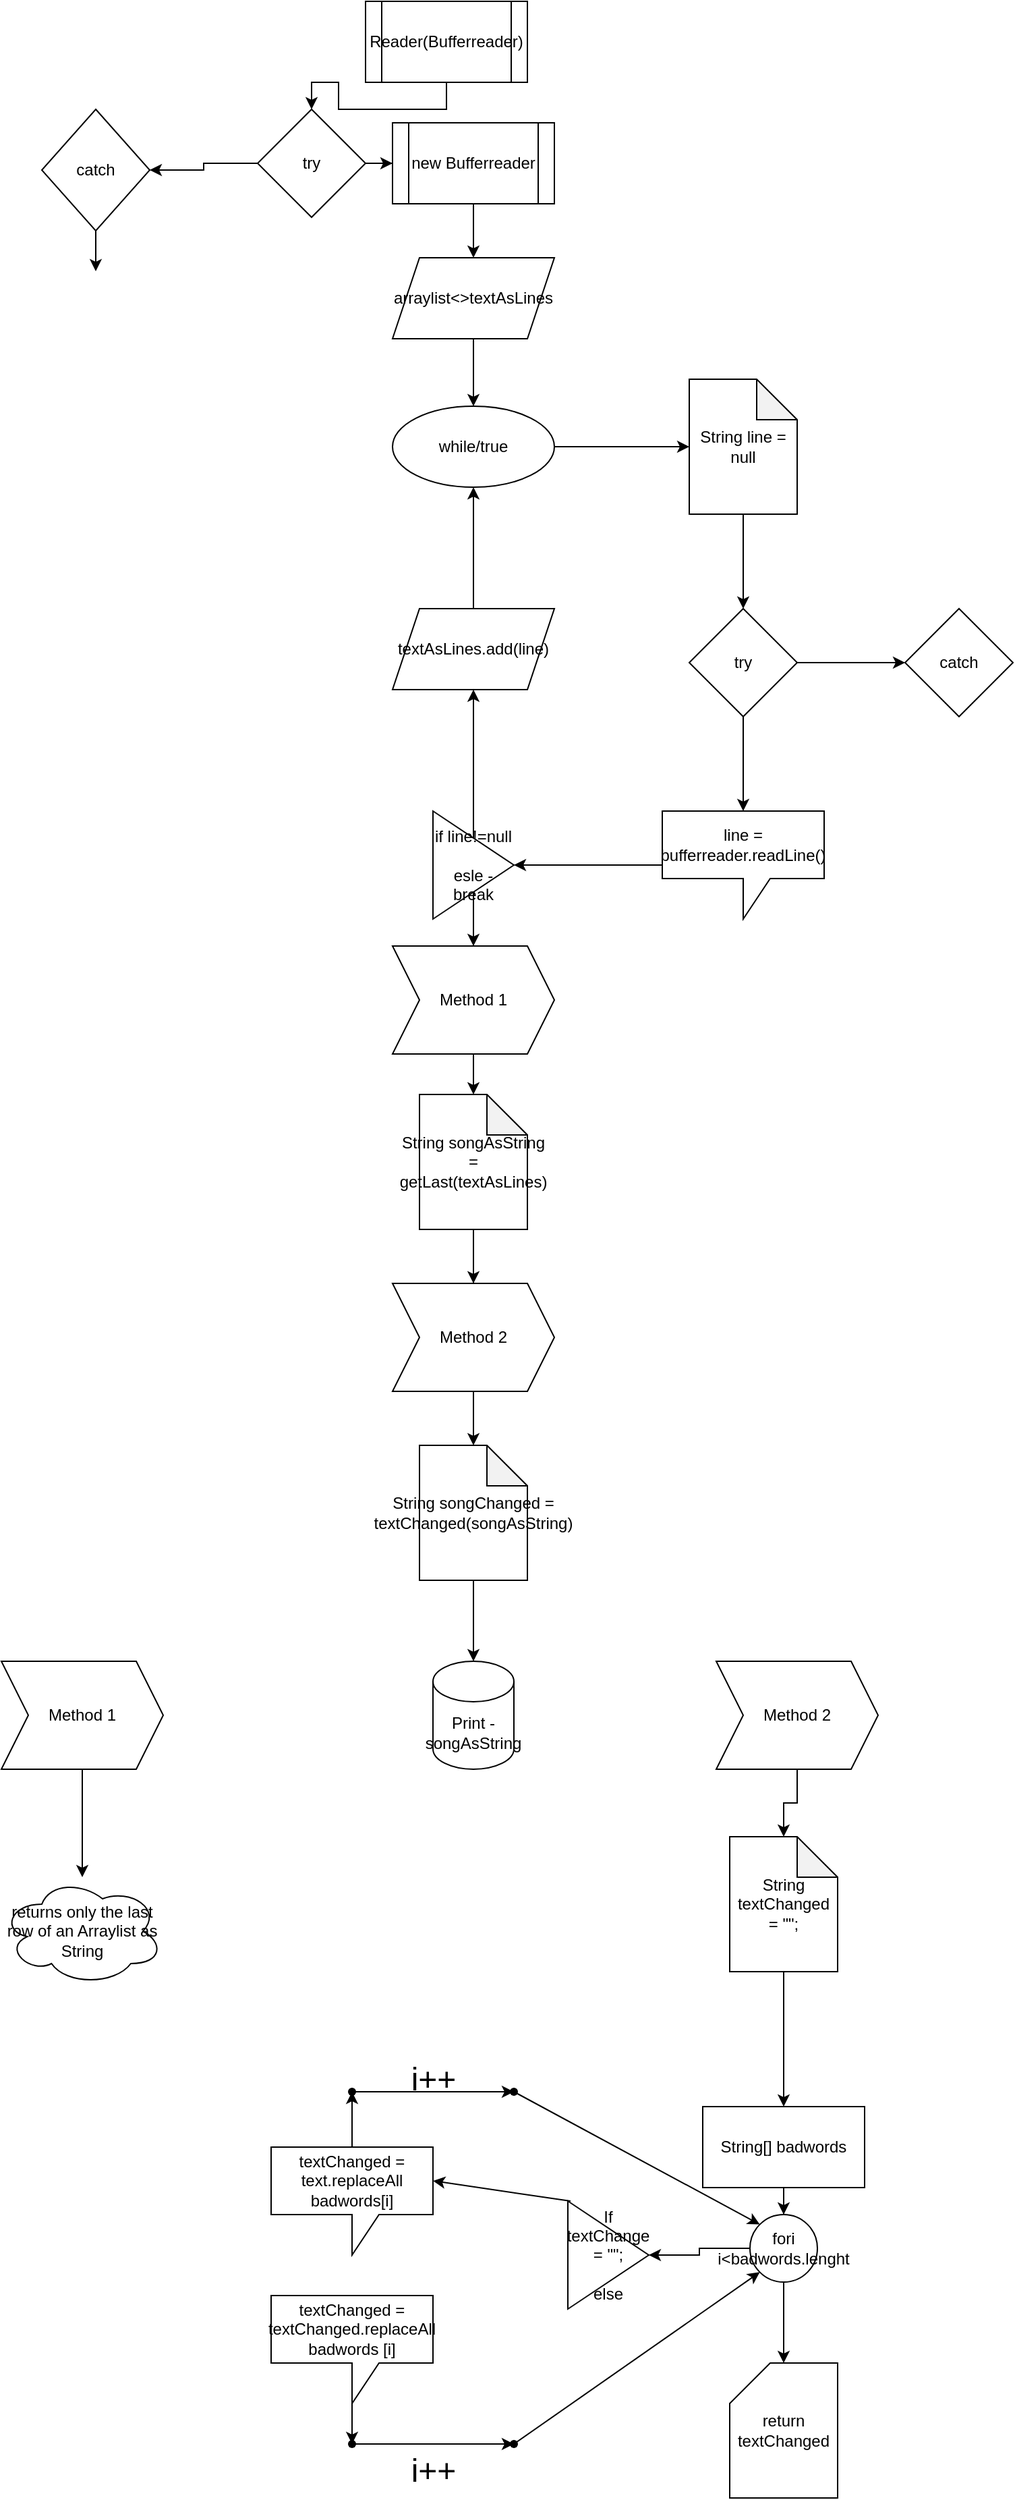 <mxfile version="15.8.0" type="github">
  <diagram id="9LiWA-S9cQy7dodephLO" name="Page-1">
    <mxGraphModel dx="868" dy="1619" grid="1" gridSize="10" guides="1" tooltips="1" connect="1" arrows="1" fold="1" page="1" pageScale="1" pageWidth="827" pageHeight="1169" math="0" shadow="0">
      <root>
        <mxCell id="0" />
        <mxCell id="1" parent="0" />
        <mxCell id="Bl7h-G1nDcLvE9s_4pIq-4" value="" style="edgeStyle=orthogonalEdgeStyle;rounded=0;orthogonalLoop=1;jettySize=auto;html=1;" parent="1" source="Bl7h-G1nDcLvE9s_4pIq-2" target="Bl7h-G1nDcLvE9s_4pIq-3" edge="1">
          <mxGeometry relative="1" as="geometry" />
        </mxCell>
        <mxCell id="Bl7h-G1nDcLvE9s_4pIq-2" value="Reader(Bufferreader)" style="shape=process;whiteSpace=wrap;html=1;backgroundOutline=1;" parent="1" vertex="1">
          <mxGeometry x="310" y="-360" width="120" height="60" as="geometry" />
        </mxCell>
        <mxCell id="Bl7h-G1nDcLvE9s_4pIq-6" value="" style="edgeStyle=orthogonalEdgeStyle;rounded=0;orthogonalLoop=1;jettySize=auto;html=1;" parent="1" source="Bl7h-G1nDcLvE9s_4pIq-3" target="Bl7h-G1nDcLvE9s_4pIq-5" edge="1">
          <mxGeometry relative="1" as="geometry" />
        </mxCell>
        <mxCell id="Bl7h-G1nDcLvE9s_4pIq-8" value="" style="edgeStyle=orthogonalEdgeStyle;rounded=0;orthogonalLoop=1;jettySize=auto;html=1;" parent="1" source="Bl7h-G1nDcLvE9s_4pIq-3" target="Bl7h-G1nDcLvE9s_4pIq-7" edge="1">
          <mxGeometry relative="1" as="geometry" />
        </mxCell>
        <mxCell id="Bl7h-G1nDcLvE9s_4pIq-3" value="try" style="rhombus;whiteSpace=wrap;html=1;" parent="1" vertex="1">
          <mxGeometry x="230" y="-280" width="80" height="80" as="geometry" />
        </mxCell>
        <mxCell id="Bl7h-G1nDcLvE9s_4pIq-12" value="" style="edgeStyle=orthogonalEdgeStyle;rounded=0;orthogonalLoop=1;jettySize=auto;html=1;" parent="1" source="Bl7h-G1nDcLvE9s_4pIq-5" target="Bl7h-G1nDcLvE9s_4pIq-11" edge="1">
          <mxGeometry relative="1" as="geometry" />
        </mxCell>
        <mxCell id="Bl7h-G1nDcLvE9s_4pIq-5" value="new Bufferreader" style="shape=process;whiteSpace=wrap;html=1;backgroundOutline=1;" parent="1" vertex="1">
          <mxGeometry x="330" y="-270" width="120" height="60" as="geometry" />
        </mxCell>
        <mxCell id="Bl7h-G1nDcLvE9s_4pIq-10" value="" style="edgeStyle=orthogonalEdgeStyle;rounded=0;orthogonalLoop=1;jettySize=auto;html=1;" parent="1" source="Bl7h-G1nDcLvE9s_4pIq-7" edge="1">
          <mxGeometry relative="1" as="geometry">
            <mxPoint x="110" y="-160" as="targetPoint" />
          </mxGeometry>
        </mxCell>
        <mxCell id="Bl7h-G1nDcLvE9s_4pIq-7" value="catch" style="rhombus;whiteSpace=wrap;html=1;" parent="1" vertex="1">
          <mxGeometry x="70" y="-280" width="80" height="90" as="geometry" />
        </mxCell>
        <mxCell id="Bl7h-G1nDcLvE9s_4pIq-14" value="" style="edgeStyle=orthogonalEdgeStyle;rounded=0;orthogonalLoop=1;jettySize=auto;html=1;" parent="1" source="Bl7h-G1nDcLvE9s_4pIq-11" target="Bl7h-G1nDcLvE9s_4pIq-13" edge="1">
          <mxGeometry relative="1" as="geometry" />
        </mxCell>
        <mxCell id="Bl7h-G1nDcLvE9s_4pIq-11" value="arraylist&amp;lt;&amp;gt;textAsLines" style="shape=parallelogram;perimeter=parallelogramPerimeter;whiteSpace=wrap;html=1;fixedSize=1;" parent="1" vertex="1">
          <mxGeometry x="330" y="-170" width="120" height="60" as="geometry" />
        </mxCell>
        <mxCell id="Bl7h-G1nDcLvE9s_4pIq-16" value="" style="edgeStyle=orthogonalEdgeStyle;rounded=0;orthogonalLoop=1;jettySize=auto;html=1;" parent="1" source="Bl7h-G1nDcLvE9s_4pIq-13" target="Bl7h-G1nDcLvE9s_4pIq-17" edge="1">
          <mxGeometry relative="1" as="geometry">
            <mxPoint x="590" y="-30" as="targetPoint" />
          </mxGeometry>
        </mxCell>
        <mxCell id="Bl7h-G1nDcLvE9s_4pIq-13" value="while/true" style="ellipse;whiteSpace=wrap;html=1;" parent="1" vertex="1">
          <mxGeometry x="330" y="-60" width="120" height="60" as="geometry" />
        </mxCell>
        <mxCell id="Bl7h-G1nDcLvE9s_4pIq-19" value="" style="edgeStyle=orthogonalEdgeStyle;rounded=0;orthogonalLoop=1;jettySize=auto;html=1;" parent="1" source="Bl7h-G1nDcLvE9s_4pIq-17" edge="1">
          <mxGeometry relative="1" as="geometry">
            <mxPoint x="590" y="90" as="targetPoint" />
          </mxGeometry>
        </mxCell>
        <mxCell id="Bl7h-G1nDcLvE9s_4pIq-17" value="String line = null" style="shape=note;whiteSpace=wrap;html=1;backgroundOutline=1;darkOpacity=0.05;" parent="1" vertex="1">
          <mxGeometry x="550" y="-80" width="80" height="100" as="geometry" />
        </mxCell>
        <mxCell id="Bl7h-G1nDcLvE9s_4pIq-22" value="" style="edgeStyle=orthogonalEdgeStyle;rounded=0;orthogonalLoop=1;jettySize=auto;html=1;" parent="1" source="Bl7h-G1nDcLvE9s_4pIq-20" target="Bl7h-G1nDcLvE9s_4pIq-21" edge="1">
          <mxGeometry relative="1" as="geometry" />
        </mxCell>
        <mxCell id="Bl7h-G1nDcLvE9s_4pIq-24" value="" style="edgeStyle=orthogonalEdgeStyle;rounded=0;orthogonalLoop=1;jettySize=auto;html=1;" parent="1" source="Bl7h-G1nDcLvE9s_4pIq-20" edge="1">
          <mxGeometry relative="1" as="geometry">
            <mxPoint x="590" y="240" as="targetPoint" />
          </mxGeometry>
        </mxCell>
        <mxCell id="Bl7h-G1nDcLvE9s_4pIq-20" value="try" style="rhombus;whiteSpace=wrap;html=1;" parent="1" vertex="1">
          <mxGeometry x="550" y="90" width="80" height="80" as="geometry" />
        </mxCell>
        <mxCell id="Bl7h-G1nDcLvE9s_4pIq-21" value="catch" style="rhombus;whiteSpace=wrap;html=1;" parent="1" vertex="1">
          <mxGeometry x="710" y="90" width="80" height="80" as="geometry" />
        </mxCell>
        <mxCell id="Bl7h-G1nDcLvE9s_4pIq-27" value="" style="edgeStyle=orthogonalEdgeStyle;rounded=0;orthogonalLoop=1;jettySize=auto;html=1;" parent="1" source="Bl7h-G1nDcLvE9s_4pIq-25" target="Bl7h-G1nDcLvE9s_4pIq-26" edge="1">
          <mxGeometry relative="1" as="geometry" />
        </mxCell>
        <mxCell id="Bl7h-G1nDcLvE9s_4pIq-25" value="line = bufferreader.readLine()" style="shape=callout;whiteSpace=wrap;html=1;perimeter=calloutPerimeter;" parent="1" vertex="1">
          <mxGeometry x="530" y="240" width="120" height="80" as="geometry" />
        </mxCell>
        <mxCell id="Bl7h-G1nDcLvE9s_4pIq-29" value="" style="edgeStyle=orthogonalEdgeStyle;rounded=0;orthogonalLoop=1;jettySize=auto;html=1;" parent="1" source="Bl7h-G1nDcLvE9s_4pIq-26" target="Bl7h-G1nDcLvE9s_4pIq-28" edge="1">
          <mxGeometry relative="1" as="geometry" />
        </mxCell>
        <mxCell id="Bl7h-G1nDcLvE9s_4pIq-32" value="" style="edgeStyle=orthogonalEdgeStyle;rounded=0;orthogonalLoop=1;jettySize=auto;html=1;" parent="1" source="Bl7h-G1nDcLvE9s_4pIq-26" edge="1">
          <mxGeometry relative="1" as="geometry">
            <mxPoint x="390" y="420" as="targetPoint" />
          </mxGeometry>
        </mxCell>
        <mxCell id="bKk3b_fAcIO8UhJUpnsC-8" value="" style="edgeStyle=orthogonalEdgeStyle;rounded=0;orthogonalLoop=1;jettySize=auto;html=1;" parent="1" source="Bl7h-G1nDcLvE9s_4pIq-26" target="bKk3b_fAcIO8UhJUpnsC-1" edge="1">
          <mxGeometry relative="1" as="geometry" />
        </mxCell>
        <mxCell id="Bl7h-G1nDcLvE9s_4pIq-26" value="if line!=null&lt;br&gt;&lt;br&gt;esle - break" style="triangle;whiteSpace=wrap;html=1;" parent="1" vertex="1">
          <mxGeometry x="360" y="240" width="60" height="80" as="geometry" />
        </mxCell>
        <mxCell id="Bl7h-G1nDcLvE9s_4pIq-30" value="" style="edgeStyle=orthogonalEdgeStyle;rounded=0;orthogonalLoop=1;jettySize=auto;html=1;" parent="1" source="Bl7h-G1nDcLvE9s_4pIq-28" target="Bl7h-G1nDcLvE9s_4pIq-13" edge="1">
          <mxGeometry relative="1" as="geometry" />
        </mxCell>
        <mxCell id="Bl7h-G1nDcLvE9s_4pIq-28" value="textAsLines.add(line)" style="shape=parallelogram;perimeter=parallelogramPerimeter;whiteSpace=wrap;html=1;fixedSize=1;" parent="1" vertex="1">
          <mxGeometry x="330" y="90" width="120" height="60" as="geometry" />
        </mxCell>
        <mxCell id="Bl7h-G1nDcLvE9s_4pIq-35" value="" style="edgeStyle=orthogonalEdgeStyle;rounded=0;orthogonalLoop=1;jettySize=auto;html=1;startArrow=none;" parent="1" source="bKk3b_fAcIO8UhJUpnsC-3" target="Bl7h-G1nDcLvE9s_4pIq-34" edge="1">
          <mxGeometry relative="1" as="geometry" />
        </mxCell>
        <mxCell id="bKk3b_fAcIO8UhJUpnsC-6" value="" style="edgeStyle=orthogonalEdgeStyle;rounded=0;orthogonalLoop=1;jettySize=auto;html=1;" parent="1" source="Bl7h-G1nDcLvE9s_4pIq-33" target="bKk3b_fAcIO8UhJUpnsC-3" edge="1">
          <mxGeometry relative="1" as="geometry" />
        </mxCell>
        <mxCell id="Bl7h-G1nDcLvE9s_4pIq-33" value="String songAsString = getLast(textAsLines)" style="shape=note;whiteSpace=wrap;html=1;backgroundOutline=1;darkOpacity=0.05;" parent="1" vertex="1">
          <mxGeometry x="350" y="450" width="80" height="100" as="geometry" />
        </mxCell>
        <mxCell id="Bl7h-G1nDcLvE9s_4pIq-37" value="" style="edgeStyle=orthogonalEdgeStyle;rounded=0;orthogonalLoop=1;jettySize=auto;html=1;" parent="1" source="Bl7h-G1nDcLvE9s_4pIq-34" target="Bl7h-G1nDcLvE9s_4pIq-36" edge="1">
          <mxGeometry relative="1" as="geometry" />
        </mxCell>
        <mxCell id="Bl7h-G1nDcLvE9s_4pIq-34" value="String songChanged = textChanged(songAsString)" style="shape=note;whiteSpace=wrap;html=1;backgroundOutline=1;darkOpacity=0.05;" parent="1" vertex="1">
          <mxGeometry x="350" y="710" width="80" height="100" as="geometry" />
        </mxCell>
        <mxCell id="Bl7h-G1nDcLvE9s_4pIq-36" value="Print - songAsString" style="shape=cylinder3;whiteSpace=wrap;html=1;boundedLbl=1;backgroundOutline=1;size=15;" parent="1" vertex="1">
          <mxGeometry x="360" y="870" width="60" height="80" as="geometry" />
        </mxCell>
        <mxCell id="bKk3b_fAcIO8UhJUpnsC-10" value="" style="edgeStyle=orthogonalEdgeStyle;rounded=0;orthogonalLoop=1;jettySize=auto;html=1;" parent="1" source="bKk3b_fAcIO8UhJUpnsC-1" target="Bl7h-G1nDcLvE9s_4pIq-33" edge="1">
          <mxGeometry relative="1" as="geometry" />
        </mxCell>
        <mxCell id="bKk3b_fAcIO8UhJUpnsC-1" value="Method 1" style="shape=step;perimeter=stepPerimeter;whiteSpace=wrap;html=1;fixedSize=1;" parent="1" vertex="1">
          <mxGeometry x="330" y="340" width="120" height="80" as="geometry" />
        </mxCell>
        <mxCell id="bKk3b_fAcIO8UhJUpnsC-12" value="" style="edgeStyle=orthogonalEdgeStyle;rounded=0;orthogonalLoop=1;jettySize=auto;html=1;" parent="1" source="bKk3b_fAcIO8UhJUpnsC-5" target="bKk3b_fAcIO8UhJUpnsC-11" edge="1">
          <mxGeometry relative="1" as="geometry" />
        </mxCell>
        <mxCell id="bKk3b_fAcIO8UhJUpnsC-5" value="Method 1" style="shape=step;perimeter=stepPerimeter;whiteSpace=wrap;html=1;fixedSize=1;" parent="1" vertex="1">
          <mxGeometry x="40" y="870" width="120" height="80" as="geometry" />
        </mxCell>
        <mxCell id="bKk3b_fAcIO8UhJUpnsC-3" value="Method 2" style="shape=step;perimeter=stepPerimeter;whiteSpace=wrap;html=1;fixedSize=1;" parent="1" vertex="1">
          <mxGeometry x="330" y="590" width="120" height="80" as="geometry" />
        </mxCell>
        <mxCell id="bKk3b_fAcIO8UhJUpnsC-7" value="" style="edgeStyle=orthogonalEdgeStyle;rounded=0;orthogonalLoop=1;jettySize=auto;html=1;endArrow=none;" parent="1" source="Bl7h-G1nDcLvE9s_4pIq-33" target="bKk3b_fAcIO8UhJUpnsC-3" edge="1">
          <mxGeometry relative="1" as="geometry">
            <mxPoint x="390" y="550" as="sourcePoint" />
            <mxPoint x="390" y="710" as="targetPoint" />
          </mxGeometry>
        </mxCell>
        <mxCell id="bKk3b_fAcIO8UhJUpnsC-11" value="returns only the last row of an Arraylist as String" style="ellipse;shape=cloud;whiteSpace=wrap;html=1;" parent="1" vertex="1">
          <mxGeometry x="40" y="1030" width="120" height="80" as="geometry" />
        </mxCell>
        <mxCell id="bKk3b_fAcIO8UhJUpnsC-15" value="" style="edgeStyle=orthogonalEdgeStyle;rounded=0;orthogonalLoop=1;jettySize=auto;html=1;" parent="1" source="bKk3b_fAcIO8UhJUpnsC-13" target="bKk3b_fAcIO8UhJUpnsC-14" edge="1">
          <mxGeometry relative="1" as="geometry" />
        </mxCell>
        <mxCell id="bKk3b_fAcIO8UhJUpnsC-13" value="Method 2" style="shape=step;perimeter=stepPerimeter;whiteSpace=wrap;html=1;fixedSize=1;" parent="1" vertex="1">
          <mxGeometry x="570" y="870" width="120" height="80" as="geometry" />
        </mxCell>
        <mxCell id="bKk3b_fAcIO8UhJUpnsC-17" value="" style="edgeStyle=orthogonalEdgeStyle;rounded=0;orthogonalLoop=1;jettySize=auto;html=1;" parent="1" source="bKk3b_fAcIO8UhJUpnsC-14" target="bKk3b_fAcIO8UhJUpnsC-16" edge="1">
          <mxGeometry relative="1" as="geometry" />
        </mxCell>
        <mxCell id="bKk3b_fAcIO8UhJUpnsC-14" value="String textChanged = &quot;&quot;;" style="shape=note;whiteSpace=wrap;html=1;backgroundOutline=1;darkOpacity=0.05;" parent="1" vertex="1">
          <mxGeometry x="580" y="1000" width="80" height="100" as="geometry" />
        </mxCell>
        <mxCell id="bKk3b_fAcIO8UhJUpnsC-39" value="" style="edgeStyle=orthogonalEdgeStyle;rounded=0;orthogonalLoop=1;jettySize=auto;html=1;fontSize=24;" parent="1" source="bKk3b_fAcIO8UhJUpnsC-16" target="bKk3b_fAcIO8UhJUpnsC-19" edge="1">
          <mxGeometry relative="1" as="geometry" />
        </mxCell>
        <mxCell id="bKk3b_fAcIO8UhJUpnsC-16" value="String[] badwords" style="whiteSpace=wrap;html=1;" parent="1" vertex="1">
          <mxGeometry x="560" y="1200" width="120" height="60" as="geometry" />
        </mxCell>
        <mxCell id="bKk3b_fAcIO8UhJUpnsC-21" value="" style="edgeStyle=orthogonalEdgeStyle;rounded=0;orthogonalLoop=1;jettySize=auto;html=1;" parent="1" source="bKk3b_fAcIO8UhJUpnsC-19" target="bKk3b_fAcIO8UhJUpnsC-20" edge="1">
          <mxGeometry relative="1" as="geometry" />
        </mxCell>
        <mxCell id="bKk3b_fAcIO8UhJUpnsC-42" value="" style="edgeStyle=orthogonalEdgeStyle;rounded=0;orthogonalLoop=1;jettySize=auto;html=1;fontSize=12;" parent="1" source="bKk3b_fAcIO8UhJUpnsC-19" target="bKk3b_fAcIO8UhJUpnsC-41" edge="1">
          <mxGeometry relative="1" as="geometry" />
        </mxCell>
        <mxCell id="bKk3b_fAcIO8UhJUpnsC-19" value="fori&lt;br&gt;i&amp;lt;badwords.lenght" style="ellipse;whiteSpace=wrap;html=1;aspect=fixed;" parent="1" vertex="1">
          <mxGeometry x="595" y="1280" width="50" height="50" as="geometry" />
        </mxCell>
        <mxCell id="bKk3b_fAcIO8UhJUpnsC-20" value="If textChange = &quot;&quot;;&lt;br&gt;&lt;br&gt;else" style="triangle;whiteSpace=wrap;html=1;" parent="1" vertex="1">
          <mxGeometry x="460" y="1270" width="60" height="80" as="geometry" />
        </mxCell>
        <mxCell id="bKk3b_fAcIO8UhJUpnsC-26" value="" style="edgeStyle=orthogonalEdgeStyle;rounded=0;orthogonalLoop=1;jettySize=auto;html=1;" parent="1" source="bKk3b_fAcIO8UhJUpnsC-22" target="bKk3b_fAcIO8UhJUpnsC-25" edge="1">
          <mxGeometry relative="1" as="geometry" />
        </mxCell>
        <mxCell id="bKk3b_fAcIO8UhJUpnsC-22" value="textChanged = text.replaceAll badwords[i]" style="shape=callout;whiteSpace=wrap;html=1;perimeter=calloutPerimeter;" parent="1" vertex="1">
          <mxGeometry x="240" y="1230" width="120" height="80" as="geometry" />
        </mxCell>
        <mxCell id="bKk3b_fAcIO8UhJUpnsC-23" value="" style="endArrow=classic;html=1;rounded=0;entryX=0;entryY=0;entryDx=120;entryDy=25;entryPerimeter=0;exitX=0.033;exitY=0;exitDx=0;exitDy=0;exitPerimeter=0;" parent="1" source="bKk3b_fAcIO8UhJUpnsC-20" target="bKk3b_fAcIO8UhJUpnsC-22" edge="1">
          <mxGeometry width="50" height="50" relative="1" as="geometry">
            <mxPoint x="390" y="1370" as="sourcePoint" />
            <mxPoint x="440" y="1320" as="targetPoint" />
          </mxGeometry>
        </mxCell>
        <mxCell id="bKk3b_fAcIO8UhJUpnsC-34" value="" style="edgeStyle=orthogonalEdgeStyle;rounded=0;orthogonalLoop=1;jettySize=auto;html=1;fontSize=24;" parent="1" source="bKk3b_fAcIO8UhJUpnsC-24" target="bKk3b_fAcIO8UhJUpnsC-33" edge="1">
          <mxGeometry relative="1" as="geometry" />
        </mxCell>
        <mxCell id="bKk3b_fAcIO8UhJUpnsC-24" value="textChanged = textChanged.replaceAll badwords [i]" style="shape=callout;whiteSpace=wrap;html=1;perimeter=calloutPerimeter;" parent="1" vertex="1">
          <mxGeometry x="240" y="1340" width="120" height="80" as="geometry" />
        </mxCell>
        <mxCell id="bKk3b_fAcIO8UhJUpnsC-28" value="" style="edgeStyle=orthogonalEdgeStyle;rounded=0;orthogonalLoop=1;jettySize=auto;html=1;" parent="1" source="bKk3b_fAcIO8UhJUpnsC-25" target="bKk3b_fAcIO8UhJUpnsC-27" edge="1">
          <mxGeometry relative="1" as="geometry" />
        </mxCell>
        <mxCell id="bKk3b_fAcIO8UhJUpnsC-25" value="" style="shape=waypoint;size=6;pointerEvents=1;points=[];fillColor=rgba(255, 255, 255, 1);resizable=0;rotatable=0;perimeter=centerPerimeter;snapToPoint=1;" parent="1" vertex="1">
          <mxGeometry x="280" y="1169" width="40" height="40" as="geometry" />
        </mxCell>
        <mxCell id="bKk3b_fAcIO8UhJUpnsC-30" value="" style="edgeStyle=orthogonalEdgeStyle;rounded=0;orthogonalLoop=1;jettySize=auto;html=1;" parent="1" source="bKk3b_fAcIO8UhJUpnsC-27" edge="1">
          <mxGeometry relative="1" as="geometry">
            <mxPoint x="420" y="1189" as="targetPoint" />
          </mxGeometry>
        </mxCell>
        <mxCell id="bKk3b_fAcIO8UhJUpnsC-27" value="" style="shape=waypoint;size=6;pointerEvents=1;points=[];fillColor=rgba(255, 255, 255, 1);resizable=0;rotatable=0;perimeter=centerPerimeter;snapToPoint=1;" parent="1" vertex="1">
          <mxGeometry x="400" y="1169" width="40" height="40" as="geometry" />
        </mxCell>
        <mxCell id="bKk3b_fAcIO8UhJUpnsC-31" value="" style="endArrow=classic;html=1;rounded=0;entryX=0;entryY=0;entryDx=0;entryDy=0;" parent="1" source="bKk3b_fAcIO8UhJUpnsC-27" target="bKk3b_fAcIO8UhJUpnsC-19" edge="1">
          <mxGeometry width="50" height="50" relative="1" as="geometry">
            <mxPoint x="390" y="1350" as="sourcePoint" />
            <mxPoint x="440" y="1300" as="targetPoint" />
          </mxGeometry>
        </mxCell>
        <mxCell id="bKk3b_fAcIO8UhJUpnsC-32" value="&lt;font style=&quot;font-size: 24px&quot;&gt;i++&lt;/font&gt;" style="text;html=1;align=center;verticalAlign=middle;resizable=0;points=[];autosize=1;strokeColor=none;fillColor=none;" parent="1" vertex="1">
          <mxGeometry x="335" y="1170" width="50" height="20" as="geometry" />
        </mxCell>
        <mxCell id="bKk3b_fAcIO8UhJUpnsC-36" value="" style="edgeStyle=orthogonalEdgeStyle;rounded=0;orthogonalLoop=1;jettySize=auto;html=1;fontSize=24;" parent="1" source="bKk3b_fAcIO8UhJUpnsC-33" target="bKk3b_fAcIO8UhJUpnsC-35" edge="1">
          <mxGeometry relative="1" as="geometry" />
        </mxCell>
        <mxCell id="bKk3b_fAcIO8UhJUpnsC-33" value="" style="shape=waypoint;size=6;pointerEvents=1;points=[];fillColor=rgba(255, 255, 255, 1);resizable=0;rotatable=0;perimeter=centerPerimeter;snapToPoint=1;" parent="1" vertex="1">
          <mxGeometry x="280" y="1430" width="40" height="40" as="geometry" />
        </mxCell>
        <mxCell id="bKk3b_fAcIO8UhJUpnsC-35" value="" style="shape=waypoint;size=6;pointerEvents=1;points=[];fillColor=rgba(255, 255, 255, 1);resizable=0;rotatable=0;perimeter=centerPerimeter;snapToPoint=1;" parent="1" vertex="1">
          <mxGeometry x="400" y="1430" width="40" height="40" as="geometry" />
        </mxCell>
        <mxCell id="bKk3b_fAcIO8UhJUpnsC-37" value="" style="endArrow=classic;html=1;rounded=0;fontSize=24;entryX=0;entryY=1;entryDx=0;entryDy=0;exitX=0.575;exitY=0.425;exitDx=0;exitDy=0;exitPerimeter=0;" parent="1" source="bKk3b_fAcIO8UhJUpnsC-35" target="bKk3b_fAcIO8UhJUpnsC-19" edge="1">
          <mxGeometry width="50" height="50" relative="1" as="geometry">
            <mxPoint x="390" y="1350" as="sourcePoint" />
            <mxPoint x="440" y="1300" as="targetPoint" />
          </mxGeometry>
        </mxCell>
        <mxCell id="bKk3b_fAcIO8UhJUpnsC-38" value="i++" style="text;html=1;align=center;verticalAlign=middle;resizable=0;points=[];autosize=1;strokeColor=none;fillColor=none;fontSize=24;" parent="1" vertex="1">
          <mxGeometry x="335" y="1455" width="50" height="30" as="geometry" />
        </mxCell>
        <mxCell id="bKk3b_fAcIO8UhJUpnsC-41" value="return textChanged" style="shape=card;whiteSpace=wrap;html=1;fontSize=12;" parent="1" vertex="1">
          <mxGeometry x="580" y="1390" width="80" height="100" as="geometry" />
        </mxCell>
      </root>
    </mxGraphModel>
  </diagram>
</mxfile>
